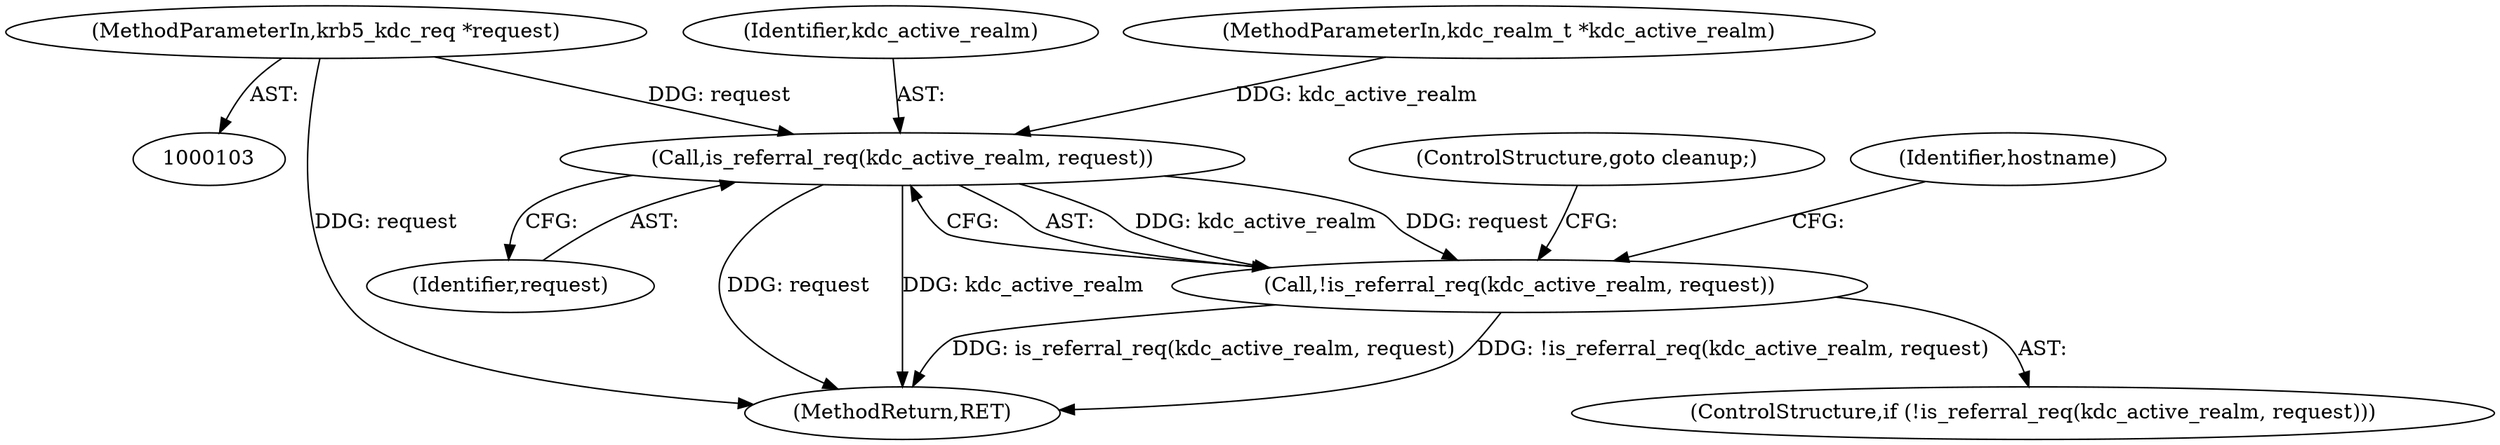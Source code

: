 digraph "0_krb5_4c023ba43c16396f0d199e2df1cfa59b88b62acc_0@pointer" {
"1000105" [label="(MethodParameterIn,krb5_kdc_req *request)"];
"1000130" [label="(Call,is_referral_req(kdc_active_realm, request))"];
"1000129" [label="(Call,!is_referral_req(kdc_active_realm, request))"];
"1000133" [label="(ControlStructure,goto cleanup;)"];
"1000131" [label="(Identifier,kdc_active_realm)"];
"1000132" [label="(Identifier,request)"];
"1000104" [label="(MethodParameterIn,kdc_realm_t *kdc_active_realm)"];
"1000135" [label="(Identifier,hostname)"];
"1000105" [label="(MethodParameterIn,krb5_kdc_req *request)"];
"1000129" [label="(Call,!is_referral_req(kdc_active_realm, request))"];
"1000128" [label="(ControlStructure,if (!is_referral_req(kdc_active_realm, request)))"];
"1000228" [label="(MethodReturn,RET)"];
"1000130" [label="(Call,is_referral_req(kdc_active_realm, request))"];
"1000105" -> "1000103"  [label="AST: "];
"1000105" -> "1000228"  [label="DDG: request"];
"1000105" -> "1000130"  [label="DDG: request"];
"1000130" -> "1000129"  [label="AST: "];
"1000130" -> "1000132"  [label="CFG: "];
"1000131" -> "1000130"  [label="AST: "];
"1000132" -> "1000130"  [label="AST: "];
"1000129" -> "1000130"  [label="CFG: "];
"1000130" -> "1000228"  [label="DDG: request"];
"1000130" -> "1000228"  [label="DDG: kdc_active_realm"];
"1000130" -> "1000129"  [label="DDG: kdc_active_realm"];
"1000130" -> "1000129"  [label="DDG: request"];
"1000104" -> "1000130"  [label="DDG: kdc_active_realm"];
"1000129" -> "1000128"  [label="AST: "];
"1000133" -> "1000129"  [label="CFG: "];
"1000135" -> "1000129"  [label="CFG: "];
"1000129" -> "1000228"  [label="DDG: is_referral_req(kdc_active_realm, request)"];
"1000129" -> "1000228"  [label="DDG: !is_referral_req(kdc_active_realm, request)"];
}
